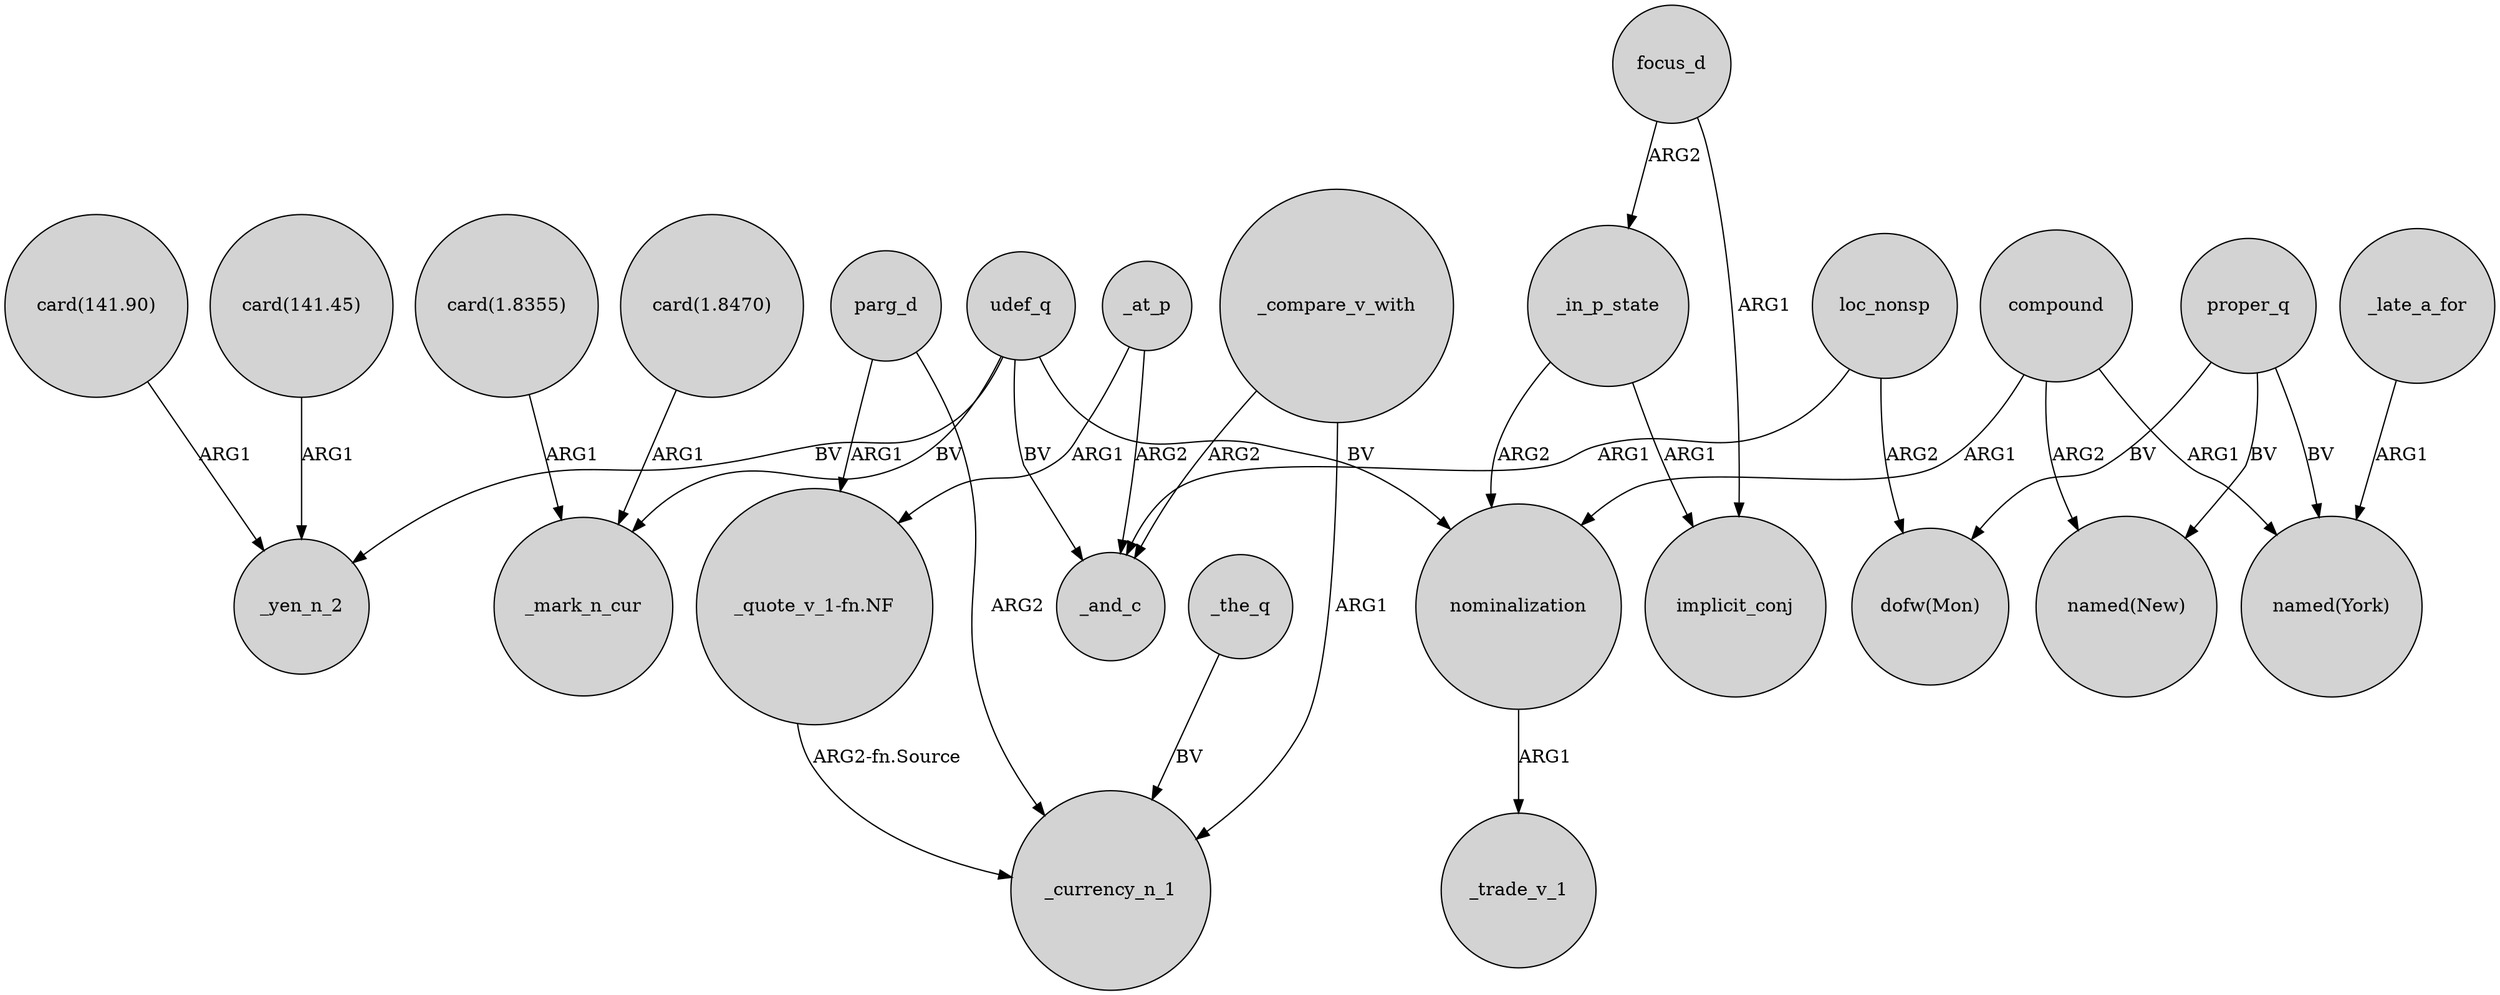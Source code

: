 digraph {
	node [shape=circle style=filled]
	loc_nonsp -> _and_c [label=ARG1]
	udef_q -> _yen_n_2 [label=BV]
	compound -> "named(New)" [label=ARG2]
	"card(141.90)" -> _yen_n_2 [label=ARG1]
	proper_q -> "named(New)" [label=BV]
	"card(1.8355)" -> _mark_n_cur [label=ARG1]
	"card(141.45)" -> _yen_n_2 [label=ARG1]
	focus_d -> _in_p_state [label=ARG2]
	parg_d -> _currency_n_1 [label=ARG2]
	udef_q -> _mark_n_cur [label=BV]
	_at_p -> "_quote_v_1-fn.NF" [label=ARG1]
	nominalization -> _trade_v_1 [label=ARG1]
	"_quote_v_1-fn.NF" -> _currency_n_1 [label="ARG2-fn.Source"]
	parg_d -> "_quote_v_1-fn.NF" [label=ARG1]
	_compare_v_with -> _and_c [label=ARG2]
	compound -> "named(York)" [label=ARG1]
	_compare_v_with -> _currency_n_1 [label=ARG1]
	_late_a_for -> "named(York)" [label=ARG1]
	proper_q -> "dofw(Mon)" [label=BV]
	_in_p_state -> nominalization [label=ARG2]
	udef_q -> nominalization [label=BV]
	loc_nonsp -> "dofw(Mon)" [label=ARG2]
	focus_d -> implicit_conj [label=ARG1]
	_the_q -> _currency_n_1 [label=BV]
	proper_q -> "named(York)" [label=BV]
	udef_q -> _and_c [label=BV]
	compound -> nominalization [label=ARG1]
	_at_p -> _and_c [label=ARG2]
	"card(1.8470)" -> _mark_n_cur [label=ARG1]
	_in_p_state -> implicit_conj [label=ARG1]
}
